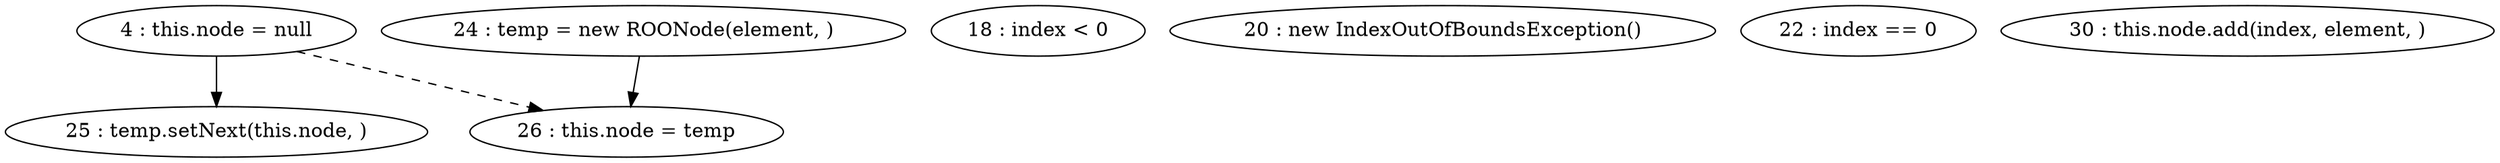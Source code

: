 digraph G {
"4 : this.node = null"
"4 : this.node = null" -> "25 : temp.setNext(this.node, )"
"4 : this.node = null" -> "26 : this.node = temp" [style=dashed]
"18 : index < 0"
"20 : new IndexOutOfBoundsException()"
"22 : index == 0"
"24 : temp = new ROONode(element, )"
"24 : temp = new ROONode(element, )" -> "26 : this.node = temp"
"25 : temp.setNext(this.node, )"
"26 : this.node = temp"
"30 : this.node.add(index, element, )"
}